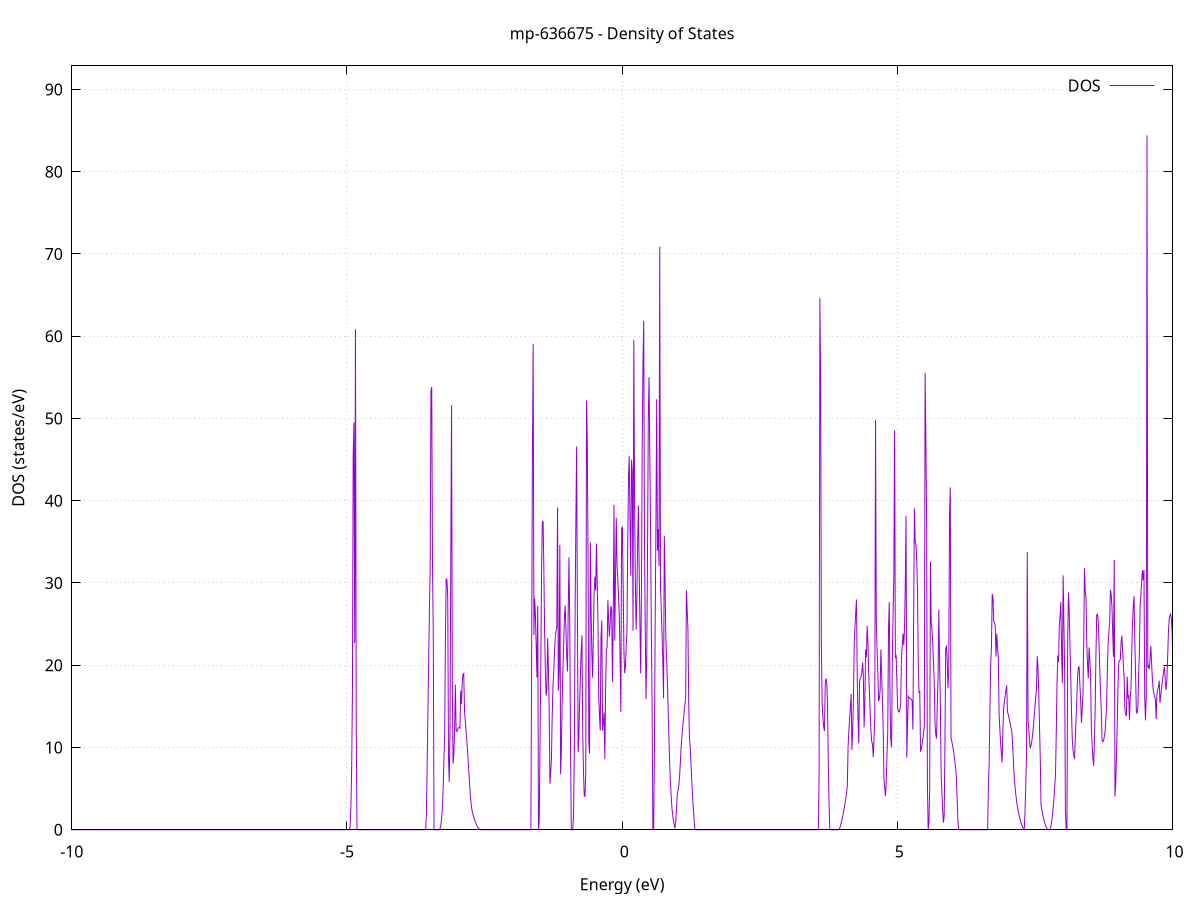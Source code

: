 set title 'mp-636675 - Density of States'
set xlabel 'Energy (eV)'
set ylabel 'DOS (states/eV)'
set grid
set xrange [-10:10]
set yrange [0:92.858]
set xzeroaxis lt -1
set terminal png size 800,600
set output 'mp-636675_dos_gnuplot.png'
plot '-' using 1:2 with lines title 'DOS'
-14.406200 0.000000
-14.392300 0.000000
-14.378500 0.000000
-14.364600 0.000000
-14.350800 0.000000
-14.336900 0.000000
-14.323000 0.000000
-14.309200 0.000000
-14.295300 0.000000
-14.281500 0.000000
-14.267600 0.000000
-14.253800 0.000000
-14.239900 0.000000
-14.226100 0.000000
-14.212200 0.000000
-14.198300 0.000000
-14.184500 0.000000
-14.170600 0.000000
-14.156800 0.000000
-14.142900 0.000000
-14.129100 0.000000
-14.115200 0.000000
-14.101400 0.000000
-14.087500 0.000000
-14.073600 0.000000
-14.059800 0.000000
-14.045900 0.000000
-14.032100 0.000000
-14.018200 0.000000
-14.004400 0.000000
-13.990500 0.000000
-13.976600 0.000000
-13.962800 0.000000
-13.948900 0.000000
-13.935100 0.000000
-13.921200 0.000000
-13.907400 0.000000
-13.893500 0.000000
-13.879700 0.000000
-13.865800 0.000000
-13.851900 0.000000
-13.838100 0.000000
-13.824200 0.000000
-13.810400 0.000000
-13.796500 0.000000
-13.782700 0.000000
-13.768800 0.000000
-13.755000 0.000000
-13.741100 0.000000
-13.727200 0.000000
-13.713400 0.000000
-13.699500 0.000000
-13.685700 0.000000
-13.671800 0.000000
-13.658000 0.000000
-13.644100 0.000000
-13.630200 0.000000
-13.616400 0.000000
-13.602500 0.000000
-13.588700 0.000000
-13.574800 0.000000
-13.561000 0.000000
-13.547100 0.000000
-13.533300 0.000000
-13.519400 0.000000
-13.505500 0.000000
-13.491700 0.000000
-13.477800 0.000000
-13.464000 0.000000
-13.450100 0.000000
-13.436300 0.000000
-13.422400 0.000000
-13.408600 0.000000
-13.394700 0.000000
-13.380800 0.000000
-13.367000 0.000000
-13.353100 0.000000
-13.339300 0.000000
-13.325400 0.000000
-13.311600 0.000000
-13.297700 0.000000
-13.283800 0.000000
-13.270000 0.000000
-13.256100 0.000000
-13.242300 0.000000
-13.228400 0.000000
-13.214600 0.000000
-13.200700 0.000000
-13.186900 0.000000
-13.173000 0.000000
-13.159100 0.000000
-13.145300 0.000000
-13.131400 0.000000
-13.117600 0.000000
-13.103700 0.000000
-13.089900 0.000000
-13.076000 0.000000
-13.062200 0.000000
-13.048300 0.000000
-13.034400 0.000000
-13.020600 0.000000
-13.006700 0.000000
-12.992900 0.000000
-12.979000 0.000000
-12.965200 0.000000
-12.951300 0.000000
-12.937400 0.000000
-12.923600 0.000000
-12.909700 0.000000
-12.895900 0.000000
-12.882000 0.000000
-12.868200 0.000000
-12.854300 0.000000
-12.840500 0.000000
-12.826600 0.000000
-12.812700 0.000000
-12.798900 0.000000
-12.785000 0.000000
-12.771200 4898.918200
-12.757300 0.000000
-12.743500 0.000000
-12.729600 0.000000
-12.715800 0.000000
-12.701900 0.000000
-12.688000 0.000000
-12.674200 0.000000
-12.660300 0.000000
-12.646500 0.000000
-12.632600 0.000000
-12.618800 0.000000
-12.604900 0.000000
-12.591000 0.000000
-12.577200 0.000000
-12.563300 0.000000
-12.549500 0.000000
-12.535600 0.000000
-12.521800 0.000000
-12.507900 0.000000
-12.494100 0.000000
-12.480200 0.000000
-12.466300 0.000000
-12.452500 0.000000
-12.438600 0.000000
-12.424800 0.000000
-12.410900 0.000000
-12.397100 0.000000
-12.383200 0.000000
-12.369400 0.000000
-12.355500 0.000000
-12.341600 0.000000
-12.327800 0.000000
-12.313900 0.000000
-12.300100 0.000000
-12.286200 0.000000
-12.272400 0.000000
-12.258500 0.000000
-12.244600 0.000000
-12.230800 0.000000
-12.216900 0.000000
-12.203100 0.000000
-12.189200 0.000000
-12.175400 0.000000
-12.161500 0.000000
-12.147700 0.000000
-12.133800 0.000000
-12.119900 0.000000
-12.106100 0.000000
-12.092200 0.000000
-12.078400 0.000000
-12.064500 0.000000
-12.050700 0.000000
-12.036800 0.000000
-12.023000 0.000000
-12.009100 0.000000
-11.995200 0.000000
-11.981400 0.000000
-11.967500 0.000000
-11.953700 0.000000
-11.939800 0.000000
-11.926000 0.000000
-11.912100 0.000000
-11.898200 0.000000
-11.884400 0.000000
-11.870500 0.000000
-11.856700 0.000000
-11.842800 0.000000
-11.829000 0.000000
-11.815100 0.000000
-11.801300 0.000000
-11.787400 0.000000
-11.773500 0.000000
-11.759700 0.000000
-11.745800 0.000000
-11.732000 0.000000
-11.718100 0.000000
-11.704300 0.000000
-11.690400 0.000000
-11.676600 0.000000
-11.662700 0.000000
-11.648800 0.000000
-11.635000 0.000000
-11.621100 0.000000
-11.607300 0.000000
-11.593400 0.000000
-11.579600 0.000000
-11.565700 0.000000
-11.551800 0.000000
-11.538000 0.000000
-11.524100 0.000000
-11.510300 0.000000
-11.496400 0.000000
-11.482600 0.000000
-11.468700 0.000000
-11.454900 0.000000
-11.441000 0.000000
-11.427100 0.000000
-11.413300 0.000000
-11.399400 0.000000
-11.385600 0.000000
-11.371700 0.000000
-11.357900 0.000000
-11.344000 0.000000
-11.330200 0.000000
-11.316300 0.000000
-11.302400 0.000000
-11.288600 0.000000
-11.274700 0.000000
-11.260900 0.000000
-11.247000 0.000000
-11.233200 0.000000
-11.219300 0.000000
-11.205400 0.000000
-11.191600 0.000000
-11.177700 0.000000
-11.163900 0.000000
-11.150000 0.000000
-11.136200 0.000000
-11.122300 0.000000
-11.108500 0.000000
-11.094600 0.000000
-11.080700 0.000000
-11.066900 0.000000
-11.053000 0.000000
-11.039200 0.000000
-11.025300 0.000000
-11.011500 0.000000
-10.997600 0.000000
-10.983800 0.000000
-10.969900 0.000000
-10.956000 0.000000
-10.942200 0.000000
-10.928300 0.000000
-10.914500 0.000000
-10.900600 0.026000
-10.886800 0.345500
-10.872900 1.029100
-10.859000 2.076800
-10.845200 3.488500
-10.831300 5.709400
-10.817500 8.869300
-10.803600 13.889300
-10.789800 22.254900
-10.775900 24.578400
-10.762100 24.094100
-10.748200 28.694000
-10.734300 22.975400
-10.720500 8.403000
-10.706600 11.009300
-10.692800 15.981500
-10.678900 22.319800
-10.665100 40.207600
-10.651200 34.197800
-10.637400 0.405900
-10.623500 0.000000
-10.609600 3.755200
-10.595800 62.474200
-10.581900 43.872200
-10.568100 38.652000
-10.554200 34.526500
-10.540400 30.113300
-10.526500 20.888100
-10.512600 19.000700
-10.498800 12.796200
-10.484900 4.573000
-10.471100 0.000000
-10.457200 0.000000
-10.443400 0.000000
-10.429500 0.000000
-10.415700 0.000000
-10.401800 0.000000
-10.387900 0.000400
-10.374100 4.067900
-10.360200 10.049200
-10.346400 23.284600
-10.332500 33.108800
-10.318700 43.049400
-10.304800 21.124600
-10.291000 105.714400
-10.277100 56.520000
-10.263200 76.393500
-10.249400 105.759900
-10.235500 67.030600
-10.221700 44.640600
-10.207800 82.213700
-10.194000 128.675700
-10.180100 126.118500
-10.166200 95.410700
-10.152400 127.151900
-10.138500 9.926400
-10.124700 0.000000
-10.110800 0.000000
-10.097000 0.000000
-10.083100 0.000000
-10.069300 0.000000
-10.055400 0.000000
-10.041500 0.000000
-10.027700 0.000000
-10.013800 0.000000
-10.000000 0.000000
-9.986100 0.000000
-9.972300 0.000000
-9.958400 0.000000
-9.944600 0.000000
-9.930700 0.000000
-9.916800 0.000000
-9.903000 0.000000
-9.889100 0.000000
-9.875300 0.000000
-9.861400 0.000000
-9.847600 0.000000
-9.833700 0.000000
-9.819800 0.000000
-9.806000 0.000000
-9.792100 0.000000
-9.778300 0.000000
-9.764400 0.000000
-9.750600 0.000000
-9.736700 0.000000
-9.722900 0.000000
-9.709000 0.000000
-9.695100 0.000000
-9.681300 0.000000
-9.667400 0.000000
-9.653600 0.000000
-9.639700 0.000000
-9.625900 0.000000
-9.612000 0.000000
-9.598200 0.000000
-9.584300 0.000000
-9.570400 0.000000
-9.556600 0.000000
-9.542700 0.000000
-9.528900 0.000000
-9.515000 0.000000
-9.501200 0.000000
-9.487300 0.000000
-9.473400 0.000000
-9.459600 0.000000
-9.445700 0.000000
-9.431900 0.000000
-9.418000 0.000000
-9.404200 0.000000
-9.390300 0.000000
-9.376500 0.000000
-9.362600 0.000000
-9.348700 0.000000
-9.334900 0.000000
-9.321000 0.000000
-9.307200 0.000000
-9.293300 0.000000
-9.279500 0.000000
-9.265600 0.000000
-9.251800 0.000000
-9.237900 0.000000
-9.224000 0.000000
-9.210200 0.000000
-9.196300 0.000000
-9.182500 0.000000
-9.168600 0.000000
-9.154800 0.000000
-9.140900 0.000000
-9.127000 0.000000
-9.113200 0.000000
-9.099300 0.000000
-9.085500 0.000000
-9.071600 0.000000
-9.057800 0.000000
-9.043900 0.000000
-9.030100 0.000000
-9.016200 0.000000
-9.002300 0.000000
-8.988500 0.000000
-8.974600 0.000000
-8.960800 0.000000
-8.946900 0.000000
-8.933100 0.000000
-8.919200 0.000000
-8.905400 0.000000
-8.891500 0.000000
-8.877600 0.000000
-8.863800 0.000000
-8.849900 0.000000
-8.836100 0.000000
-8.822200 0.000000
-8.808400 0.000000
-8.794500 0.000000
-8.780600 0.000000
-8.766800 0.000000
-8.752900 0.000000
-8.739100 0.000000
-8.725200 0.000000
-8.711400 0.000000
-8.697500 0.000000
-8.683700 0.000000
-8.669800 0.000000
-8.655900 0.000000
-8.642100 0.000000
-8.628200 0.000000
-8.614400 0.000000
-8.600500 0.000000
-8.586700 0.000000
-8.572800 0.000000
-8.559000 0.000000
-8.545100 0.000000
-8.531200 0.000000
-8.517400 0.000000
-8.503500 0.000000
-8.489700 0.000000
-8.475800 0.000000
-8.462000 0.000000
-8.448100 0.000000
-8.434200 0.000000
-8.420400 0.000000
-8.406500 0.000000
-8.392700 0.000000
-8.378800 0.000000
-8.365000 0.000000
-8.351100 0.000000
-8.337300 0.000000
-8.323400 0.000000
-8.309500 0.000000
-8.295700 0.000000
-8.281800 0.000000
-8.268000 0.000000
-8.254100 0.000000
-8.240300 0.000000
-8.226400 0.000000
-8.212600 0.000000
-8.198700 0.000000
-8.184800 0.000000
-8.171000 0.000000
-8.157100 0.000000
-8.143300 0.000000
-8.129400 0.000000
-8.115600 0.000000
-8.101700 0.000000
-8.087800 0.000000
-8.074000 0.000000
-8.060100 0.000000
-8.046300 0.000000
-8.032400 0.000000
-8.018600 0.000000
-8.004700 0.000000
-7.990900 0.000000
-7.977000 0.000000
-7.963100 0.000000
-7.949300 0.000000
-7.935400 0.000000
-7.921600 0.000000
-7.907700 0.000000
-7.893900 0.000000
-7.880000 0.000000
-7.866200 0.000000
-7.852300 0.000000
-7.838400 0.000000
-7.824600 0.000000
-7.810700 0.000000
-7.796900 0.000000
-7.783000 0.000000
-7.769200 0.000000
-7.755300 0.000000
-7.741400 0.000000
-7.727600 0.000000
-7.713700 0.000000
-7.699900 0.000000
-7.686000 0.000000
-7.672200 0.000000
-7.658300 0.000000
-7.644500 0.000000
-7.630600 0.000000
-7.616700 0.000000
-7.602900 0.000000
-7.589000 0.000000
-7.575200 0.000000
-7.561300 0.000000
-7.547500 0.000000
-7.533600 0.000000
-7.519800 0.000000
-7.505900 0.000000
-7.492000 0.000000
-7.478200 0.000000
-7.464300 0.000000
-7.450500 0.000000
-7.436600 0.000000
-7.422800 0.000000
-7.408900 0.000000
-7.395000 0.000000
-7.381200 0.000000
-7.367300 0.000000
-7.353500 0.000000
-7.339600 0.000000
-7.325800 0.000000
-7.311900 0.000000
-7.298100 0.000000
-7.284200 0.000000
-7.270300 0.000000
-7.256500 0.000000
-7.242600 0.000000
-7.228800 0.000000
-7.214900 0.000000
-7.201100 0.000000
-7.187200 0.000000
-7.173400 0.000000
-7.159500 0.000000
-7.145600 0.000000
-7.131800 0.000000
-7.117900 0.000000
-7.104100 0.000000
-7.090200 0.000000
-7.076400 0.000000
-7.062500 0.000000
-7.048600 0.000000
-7.034800 0.000000
-7.020900 0.000000
-7.007100 0.000000
-6.993200 0.000000
-6.979400 0.000000
-6.965500 0.000000
-6.951700 0.000000
-6.937800 0.000000
-6.923900 0.000000
-6.910100 0.000000
-6.896200 0.000000
-6.882400 0.000000
-6.868500 0.000000
-6.854700 0.000000
-6.840800 0.000000
-6.827000 0.000000
-6.813100 0.000000
-6.799200 0.000000
-6.785400 0.000000
-6.771500 0.000000
-6.757700 0.000000
-6.743800 0.000000
-6.730000 0.000000
-6.716100 0.000000
-6.702200 0.000000
-6.688400 0.000000
-6.674500 0.000000
-6.660700 0.000000
-6.646800 0.000000
-6.633000 0.000000
-6.619100 0.000000
-6.605300 0.000000
-6.591400 0.000000
-6.577500 0.000000
-6.563700 0.000000
-6.549800 0.000000
-6.536000 0.000000
-6.522100 0.000000
-6.508300 0.000000
-6.494400 0.000000
-6.480600 0.000000
-6.466700 0.000000
-6.452800 0.000000
-6.439000 0.000000
-6.425100 0.000000
-6.411300 0.000000
-6.397400 0.000000
-6.383600 0.000000
-6.369700 0.000000
-6.355800 0.000000
-6.342000 0.000000
-6.328100 0.000000
-6.314300 0.000000
-6.300400 0.000000
-6.286600 0.000000
-6.272700 0.000000
-6.258900 0.000000
-6.245000 0.000000
-6.231100 0.000000
-6.217300 0.000000
-6.203400 0.000000
-6.189600 0.000000
-6.175700 0.000000
-6.161900 0.000000
-6.148000 0.000000
-6.134200 0.000000
-6.120300 0.000000
-6.106400 0.000000
-6.092600 0.000000
-6.078700 0.000000
-6.064900 0.000000
-6.051000 0.000000
-6.037200 0.000000
-6.023300 0.000000
-6.009400 0.000000
-5.995600 0.000000
-5.981700 0.000000
-5.967900 0.000000
-5.954000 0.000000
-5.940200 0.000000
-5.926300 0.000000
-5.912500 0.000000
-5.898600 0.000000
-5.884700 0.000000
-5.870900 0.000000
-5.857000 0.000000
-5.843200 0.000000
-5.829300 0.000000
-5.815500 0.000000
-5.801600 0.000000
-5.787800 0.000000
-5.773900 0.000000
-5.760000 0.000000
-5.746200 0.000000
-5.732300 0.000000
-5.718500 0.000000
-5.704600 0.000000
-5.690800 0.000000
-5.676900 0.000000
-5.663000 0.000000
-5.649200 0.000000
-5.635300 0.000000
-5.621500 0.000000
-5.607600 0.000000
-5.593800 0.000000
-5.579900 0.000000
-5.566100 0.000000
-5.552200 0.000000
-5.538300 0.000000
-5.524500 0.000000
-5.510600 0.000000
-5.496800 0.000000
-5.482900 0.000000
-5.469100 0.000000
-5.455200 0.000000
-5.441400 0.000000
-5.427500 0.000000
-5.413600 0.000000
-5.399800 0.000000
-5.385900 0.000000
-5.372100 0.000000
-5.358200 0.000000
-5.344400 0.000000
-5.330500 0.000000
-5.316700 0.000000
-5.302800 0.000000
-5.288900 0.000000
-5.275100 0.000000
-5.261200 0.000000
-5.247400 0.000000
-5.233500 0.000000
-5.219700 0.000000
-5.205800 0.000000
-5.191900 0.000000
-5.178100 0.000000
-5.164200 0.000000
-5.150400 0.000000
-5.136500 0.000000
-5.122700 0.000000
-5.108800 0.000000
-5.095000 0.000000
-5.081100 0.000000
-5.067200 0.000000
-5.053400 0.000000
-5.039500 0.000000
-5.025700 0.000000
-5.011800 0.000000
-4.998000 0.000000
-4.984100 0.000000
-4.970300 0.000000
-4.956400 0.000000
-4.942500 0.404100
-4.928700 2.789900
-4.914800 7.316400
-4.901000 16.550400
-4.887100 45.691900
-4.873300 49.522700
-4.859400 22.691100
-4.845500 60.832300
-4.831700 12.671500
-4.817800 0.000000
-4.804000 0.000000
-4.790100 0.000000
-4.776300 0.000000
-4.762400 0.000000
-4.748600 0.000000
-4.734700 0.000000
-4.720800 0.000000
-4.707000 0.000000
-4.693100 0.000000
-4.679300 0.000000
-4.665400 0.000000
-4.651600 0.000000
-4.637700 0.000000
-4.623900 0.000000
-4.610000 0.000000
-4.596100 0.000000
-4.582300 0.000000
-4.568400 0.000000
-4.554600 0.000000
-4.540700 0.000000
-4.526900 0.000000
-4.513000 0.000000
-4.499100 0.000000
-4.485300 0.000000
-4.471400 0.000000
-4.457600 0.000000
-4.443700 0.000000
-4.429900 0.000000
-4.416000 0.000000
-4.402200 0.000000
-4.388300 0.000000
-4.374400 0.000000
-4.360600 0.000000
-4.346700 0.000000
-4.332900 0.000000
-4.319000 0.000000
-4.305200 0.000000
-4.291300 0.000000
-4.277500 0.000000
-4.263600 0.000000
-4.249700 0.000000
-4.235900 0.000000
-4.222000 0.000000
-4.208200 0.000000
-4.194300 0.000000
-4.180500 0.000000
-4.166600 0.000000
-4.152700 0.000000
-4.138900 0.000000
-4.125000 0.000000
-4.111200 0.000000
-4.097300 0.000000
-4.083500 0.000000
-4.069600 0.000000
-4.055800 0.000000
-4.041900 0.000000
-4.028000 0.000000
-4.014200 0.000000
-4.000300 0.000000
-3.986500 0.000000
-3.972600 0.000000
-3.958800 0.000000
-3.944900 0.000000
-3.931100 0.000000
-3.917200 0.000000
-3.903300 0.000000
-3.889500 0.000000
-3.875600 0.000000
-3.861800 0.000000
-3.847900 0.000000
-3.834100 0.000000
-3.820200 0.000000
-3.806300 0.000000
-3.792500 0.000000
-3.778600 0.000000
-3.764800 0.000000
-3.750900 0.000000
-3.737100 0.000000
-3.723200 0.000000
-3.709400 0.000000
-3.695500 0.000000
-3.681600 0.000000
-3.667800 0.000000
-3.653900 0.000000
-3.640100 0.000000
-3.626200 0.000000
-3.612400 0.000000
-3.598500 0.000000
-3.584700 0.000000
-3.570800 0.005000
-3.556900 1.766300
-3.543100 7.738000
-3.529200 14.406900
-3.515400 20.543400
-3.501500 26.739000
-3.487700 32.183300
-3.473800 53.362900
-3.459900 53.829500
-3.446100 32.316700
-3.432200 24.208100
-3.418400 0.000000
-3.404500 0.000000
-3.390700 0.000000
-3.376800 0.000000
-3.363000 0.000000
-3.349100 0.000000
-3.335200 0.000000
-3.321400 0.000000
-3.307500 0.139500
-3.293700 0.628600
-3.279800 1.469400
-3.266000 2.661900
-3.252100 5.085300
-3.238300 8.451700
-3.224400 11.951100
-3.210500 23.564400
-3.196700 30.561500
-3.182800 30.305200
-3.169000 28.309300
-3.155100 8.750600
-3.141300 5.814200
-3.127400 12.564100
-3.113500 33.256900
-3.099700 51.608300
-3.085800 17.564300
-3.072000 8.044800
-3.058100 9.098800
-3.044300 12.166900
-3.030400 17.634100
-3.016600 12.073700
-3.002700 11.934300
-2.988800 12.227300
-2.975000 12.395600
-2.961100 12.439200
-2.947300 12.358200
-2.933400 16.902300
-2.919600 15.309600
-2.905700 17.956000
-2.891900 18.866600
-2.878000 18.989100
-2.864100 14.400400
-2.850300 13.257800
-2.836400 12.103700
-2.822600 10.859100
-2.808700 9.523700
-2.794900 8.097800
-2.781000 6.581300
-2.767100 5.050400
-2.753300 3.732400
-2.739400 2.907900
-2.725600 2.272900
-2.711700 1.906200
-2.697900 1.571700
-2.684000 1.269500
-2.670200 0.999500
-2.656300 0.761700
-2.642400 0.556200
-2.628600 0.382900
-2.614700 0.241900
-2.600900 0.133100
-2.587000 0.056600
-2.573200 0.012300
-2.559300 0.000000
-2.545500 0.000000
-2.531600 0.000000
-2.517700 0.000000
-2.503900 0.000000
-2.490000 0.000000
-2.476200 0.000000
-2.462300 0.000000
-2.448500 0.000000
-2.434600 0.000000
-2.420700 0.000000
-2.406900 0.000000
-2.393000 0.000000
-2.379200 0.000000
-2.365300 0.000000
-2.351500 0.000000
-2.337600 0.000000
-2.323800 0.000000
-2.309900 0.000000
-2.296000 0.000000
-2.282200 0.000000
-2.268300 0.000000
-2.254500 0.000000
-2.240600 0.000000
-2.226800 0.000000
-2.212900 0.000000
-2.199100 0.000000
-2.185200 0.000000
-2.171300 0.000000
-2.157500 0.000000
-2.143600 0.000000
-2.129800 0.000000
-2.115900 0.000000
-2.102100 0.000000
-2.088200 0.000000
-2.074300 0.000000
-2.060500 0.000000
-2.046600 0.000000
-2.032800 0.000000
-2.018900 0.000000
-2.005100 0.000000
-1.991200 0.000000
-1.977400 0.000000
-1.963500 0.000000
-1.949600 0.000000
-1.935800 0.000000
-1.921900 0.000000
-1.908100 0.000000
-1.894200 0.000000
-1.880400 0.000000
-1.866500 0.000000
-1.852700 0.000000
-1.838800 0.000000
-1.824900 0.000000
-1.811100 0.000000
-1.797200 0.000000
-1.783400 0.000000
-1.769500 0.000000
-1.755700 0.000000
-1.741800 0.000000
-1.727900 0.000000
-1.714100 0.000000
-1.700200 0.000000
-1.686400 0.000000
-1.672500 0.000000
-1.658700 0.000000
-1.644800 20.491400
-1.631000 44.932300
-1.617100 59.029800
-1.603200 23.672200
-1.589400 28.100300
-1.575500 26.087400
-1.561700 22.289200
-1.547800 18.507200
-1.534000 27.210400
-1.520100 0.000000
-1.506300 1.209800
-1.492400 10.820700
-1.478500 19.193800
-1.464700 31.074800
-1.450800 37.327900
-1.437000 37.559800
-1.423100 32.026100
-1.409300 24.349100
-1.395400 19.373400
-1.381500 16.311700
-1.367700 17.155700
-1.353800 23.283300
-1.340000 19.603900
-1.326100 14.543300
-1.312300 5.602000
-1.298400 6.967500
-1.284600 8.676100
-1.270700 13.858100
-1.256800 17.477800
-1.243000 19.211900
-1.229100 21.644000
-1.215300 23.355500
-1.201400 24.186000
-1.187600 24.474700
-1.173700 39.165600
-1.159900 16.911700
-1.146000 19.199400
-1.132100 34.642300
-1.118300 6.758300
-1.104400 9.549500
-1.090600 15.692800
-1.076700 19.139800
-1.062900 22.500900
-1.049000 25.847100
-1.035100 27.253300
-1.021300 24.297200
-1.007400 21.213200
-0.993600 19.244400
-0.979700 26.687200
-0.965900 33.098000
-0.952000 25.063900
-0.938200 10.091900
-0.924300 0.000000
-0.910400 0.000000
-0.896600 0.000000
-0.882700 1.939000
-0.868900 9.327000
-0.855000 26.107400
-0.841200 37.240200
-0.827300 46.604100
-0.813500 26.980000
-0.799600 9.421200
-0.785700 11.617000
-0.771900 15.546100
-0.758000 18.949400
-0.744200 21.827000
-0.730300 23.613300
-0.716500 11.798900
-0.702600 7.111900
-0.688700 4.124000
-0.674900 4.070400
-0.661000 6.978400
-0.647200 52.184000
-0.633300 47.232900
-0.619500 32.945700
-0.605600 10.646000
-0.591800 9.276600
-0.577900 34.946200
-0.564000 26.314900
-0.550200 21.346700
-0.536300 18.493900
-0.522500 24.062800
-0.508600 28.942800
-0.494800 30.759500
-0.480900 29.076400
-0.467100 34.784900
-0.453200 29.937500
-0.439300 25.184600
-0.425500 16.066200
-0.411600 13.866100
-0.397800 12.057900
-0.383900 23.423800
-0.370100 25.433300
-0.356200 12.076700
-0.342300 13.021300
-0.328500 14.282100
-0.314600 8.576000
-0.300800 16.875900
-0.286900 21.889900
-0.273100 22.157100
-0.259200 27.894500
-0.245400 25.388200
-0.231500 23.461200
-0.217600 25.155000
-0.203800 27.211800
-0.189900 26.643000
-0.176100 17.989200
-0.162200 25.617200
-0.148400 39.499900
-0.134500 22.994700
-0.120700 30.858800
-0.106800 37.910100
-0.092900 32.171400
-0.079100 30.572100
-0.065200 28.308200
-0.051400 25.939000
-0.037500 20.817300
-0.023700 14.321100
-0.009800 36.649200
0.004100 36.840100
0.017900 30.111000
0.031800 21.899900
0.045600 19.041200
0.059500 19.863200
0.073300 22.166300
0.087200 24.036000
0.101000 34.342100
0.114900 42.720500
0.128800 45.415000
0.142600 37.901600
0.156500 30.908600
0.170300 44.976900
0.184200 43.496600
0.198000 24.185100
0.211900 59.571600
0.225700 40.172500
0.239600 30.594600
0.253500 24.327500
0.267300 27.852600
0.281200 34.571600
0.295000 39.464700
0.308900 32.208300
0.322700 25.244300
0.336600 19.003900
0.350500 28.494400
0.364300 46.133000
0.378200 56.742000
0.392000 61.850300
0.405900 34.990300
0.419700 24.742800
0.433600 15.880200
0.447400 21.302500
0.461300 33.772400
0.475200 50.212500
0.489000 55.002000
0.502900 45.049200
0.516700 36.299600
0.530600 24.082200
0.544400 15.157100
0.558300 0.000000
0.572100 0.000000
0.586000 9.338300
0.599900 25.166200
0.613700 36.923400
0.627600 52.341900
0.641400 33.927300
0.655300 36.532500
0.669100 32.053000
0.683000 70.868300
0.696900 29.474600
0.710700 26.821200
0.724600 23.948200
0.738400 20.548300
0.752300 15.990800
0.766100 35.738600
0.780000 30.208000
0.793800 23.243700
0.807700 20.850200
0.821600 18.058600
0.835400 14.868900
0.849300 11.281000
0.863100 8.106400
0.877000 5.922200
0.890800 4.097500
0.904700 2.650300
0.918500 1.779300
0.932400 1.081300
0.946300 0.556200
0.960100 0.204000
0.974000 0.967600
0.987800 2.622100
1.001700 4.244000
1.015500 4.831900
1.029400 5.359800
1.043300 6.447800
1.057100 8.099500
1.071000 9.985000
1.084800 11.231200
1.098700 12.296900
1.112500 13.317000
1.126400 14.291500
1.140200 15.220600
1.154100 16.118100
1.168000 29.114300
1.181800 26.763900
1.195700 24.328700
1.209500 15.397000
1.223400 11.048500
1.237200 10.078400
1.251100 7.942200
1.264900 5.996700
1.278800 4.242000
1.292700 2.678100
1.306500 1.304800
1.320400 0.122300
1.334200 0.000000
1.348100 0.000000
1.361900 0.000000
1.375800 0.000000
1.389700 0.000000
1.403500 0.000000
1.417400 0.000000
1.431200 0.000000
1.445100 0.000000
1.458900 0.000000
1.472800 0.000000
1.486600 0.000000
1.500500 0.000000
1.514400 0.000000
1.528200 0.000000
1.542100 0.000000
1.555900 0.000000
1.569800 0.000000
1.583600 0.000000
1.597500 0.000000
1.611300 0.000000
1.625200 0.000000
1.639100 0.000000
1.652900 0.000000
1.666800 0.000000
1.680600 0.000000
1.694500 0.000000
1.708300 0.000000
1.722200 0.000000
1.736100 0.000000
1.749900 0.000000
1.763800 0.000000
1.777600 0.000000
1.791500 0.000000
1.805300 0.000000
1.819200 0.000000
1.833000 0.000000
1.846900 0.000000
1.860800 0.000000
1.874600 0.000000
1.888500 0.000000
1.902300 0.000000
1.916200 0.000000
1.930000 0.000000
1.943900 0.000000
1.957700 0.000000
1.971600 0.000000
1.985500 0.000000
1.999300 0.000000
2.013200 0.000000
2.027000 0.000000
2.040900 0.000000
2.054700 0.000000
2.068600 0.000000
2.082500 0.000000
2.096300 0.000000
2.110200 0.000000
2.124000 0.000000
2.137900 0.000000
2.151700 0.000000
2.165600 0.000000
2.179400 0.000000
2.193300 0.000000
2.207200 0.000000
2.221000 0.000000
2.234900 0.000000
2.248700 0.000000
2.262600 0.000000
2.276400 0.000000
2.290300 0.000000
2.304100 0.000000
2.318000 0.000000
2.331900 0.000000
2.345700 0.000000
2.359600 0.000000
2.373400 0.000000
2.387300 0.000000
2.401100 0.000000
2.415000 0.000000
2.428900 0.000000
2.442700 0.000000
2.456600 0.000000
2.470400 0.000000
2.484300 0.000000
2.498100 0.000000
2.512000 0.000000
2.525800 0.000000
2.539700 0.000000
2.553600 0.000000
2.567400 0.000000
2.581300 0.000000
2.595100 0.000000
2.609000 0.000000
2.622800 0.000000
2.636700 0.000000
2.650500 0.000000
2.664400 0.000000
2.678300 0.000000
2.692100 0.000000
2.706000 0.000000
2.719800 0.000000
2.733700 0.000000
2.747500 0.000000
2.761400 0.000000
2.775300 0.000000
2.789100 0.000000
2.803000 0.000000
2.816800 0.000000
2.830700 0.000000
2.844500 0.000000
2.858400 0.000000
2.872200 0.000000
2.886100 0.000000
2.900000 0.000000
2.913800 0.000000
2.927700 0.000000
2.941500 0.000000
2.955400 0.000000
2.969200 0.000000
2.983100 0.000000
2.996900 0.000000
3.010800 0.000000
3.024700 0.000000
3.038500 0.000000
3.052400 0.000000
3.066200 0.000000
3.080100 0.000000
3.093900 0.000000
3.107800 0.000000
3.121600 0.000000
3.135500 0.000000
3.149400 0.000000
3.163200 0.000000
3.177100 0.000000
3.190900 0.000000
3.204800 0.000000
3.218600 0.000000
3.232500 0.000000
3.246400 0.000000
3.260200 0.000000
3.274100 0.000000
3.287900 0.000000
3.301800 0.000000
3.315600 0.000000
3.329500 0.000000
3.343300 0.000000
3.357200 0.000000
3.371100 0.000000
3.384900 0.000000
3.398800 0.000000
3.412600 0.000000
3.426500 0.000000
3.440300 0.000000
3.454200 0.000000
3.468000 0.000000
3.481900 0.000000
3.495800 0.000000
3.509600 0.000000
3.523500 0.000000
3.537300 0.000000
3.551200 0.000000
3.565000 0.000000
3.578900 6.892500
3.592800 64.651300
3.606600 54.524100
3.620500 21.891300
3.634300 15.265500
3.648200 13.595200
3.662000 12.518100
3.675900 12.007900
3.689700 17.519400
3.703600 18.393100
3.717500 18.010500
3.731300 15.309500
3.745200 8.080900
3.759000 3.502800
3.772900 0.000000
3.786700 0.000000
3.800600 0.000000
3.814400 0.000000
3.828300 0.000000
3.842200 0.000000
3.856000 0.000000
3.869900 0.000000
3.883700 0.000000
3.897600 0.000000
3.911400 0.000000
3.925300 0.000000
3.939200 0.000000
3.953000 0.201400
3.966900 0.497200
3.980700 0.837900
3.994600 1.223300
4.008400 1.653400
4.022300 2.128400
4.036100 2.648100
4.050000 3.212700
4.063900 3.822000
4.077700 4.478400
4.091600 5.355200
4.105400 10.153000
4.119300 11.984800
4.133100 13.531800
4.147000 14.953700
4.160800 16.519300
4.174700 9.711800
4.188600 11.983200
4.202400 15.754900
4.216300 22.541200
4.230100 24.609600
4.244000 26.427000
4.257800 27.993400
4.271700 18.528800
4.285600 13.627700
4.299400 10.507300
4.313300 18.022000
4.327100 18.365300
4.341000 18.576300
4.354800 19.110200
4.368700 20.332200
4.382500 18.841200
4.396400 12.458000
4.410300 15.677900
4.424100 21.923700
4.438000 20.963900
4.451800 24.795100
4.465700 22.778500
4.479500 18.986000
4.493400 16.633800
4.507200 14.144700
4.521100 12.010100
4.535000 10.716800
4.548800 10.425400
4.562700 8.836900
4.576500 11.027500
4.590400 13.714900
4.604200 49.847100
4.618100 25.041900
4.632000 21.898900
4.645800 19.120200
4.659700 15.621400
4.673500 15.940400
4.687400 16.942500
4.701200 21.915300
4.715100 18.932000
4.728900 15.811700
4.742800 12.554500
4.756700 6.190900
4.770500 5.118400
4.784400 4.108400
4.798200 5.882700
4.812100 9.117900
4.825900 11.870200
4.839800 24.526800
4.853600 27.672200
4.867500 15.373900
4.881400 11.034000
4.895200 10.012800
4.909100 20.735000
4.922900 26.073400
4.936800 31.017600
4.950600 48.560200
4.964500 20.869900
4.978400 21.249500
4.992200 17.928000
5.006100 14.741200
5.019900 14.348800
5.033800 14.309600
5.047600 14.623700
5.061500 15.290900
5.075300 20.989000
5.089200 22.380300
5.103100 23.854200
5.116900 22.449400
5.130800 24.529400
5.144600 29.569900
5.158500 38.140800
5.172300 8.778000
5.186200 13.040700
5.200000 16.220700
5.213900 16.070200
5.227800 15.963900
5.241600 15.901900
5.255500 15.873600
5.269300 15.633300
5.283200 12.183500
5.297000 26.421100
5.310900 39.071300
5.324800 35.030600
5.338600 34.637100
5.352500 32.873700
5.366300 29.174700
5.380200 20.388900
5.394000 16.701300
5.407900 16.797500
5.421700 9.490200
5.435600 9.877300
5.449500 10.388900
5.463300 11.024800
5.477200 11.785200
5.491000 12.669900
5.504900 55.547300
5.518700 47.300100
5.532600 37.044500
5.546400 5.883200
5.560300 0.000000
5.574200 0.883800
5.588000 4.823200
5.601900 32.624500
5.615700 25.211800
5.629600 24.326100
5.643400 22.559900
5.657300 20.372600
5.671200 17.819500
5.685000 12.908100
5.698900 11.564000
5.712700 11.097000
5.726600 15.307200
5.740400 18.817900
5.754300 26.731500
5.768100 20.335200
5.782000 15.246500
5.795900 6.879900
5.809700 4.540700
5.823600 2.537000
5.837400 0.868700
5.851300 1.686600
5.865100 10.275400
5.879000 21.999000
5.892800 22.393200
5.906700 20.663100
5.920600 17.183600
5.934400 19.231100
5.948300 38.387200
5.962100 41.628400
5.976000 11.091700
5.989800 10.744300
6.003700 10.297500
6.017600 9.751500
6.031400 9.106100
6.045300 8.361300
6.059100 7.517300
6.073000 6.397000
6.086800 3.865900
6.100700 1.165500
6.114500 0.008900
6.128400 0.000000
6.142300 0.000000
6.156100 0.000000
6.170000 0.000000
6.183800 0.000000
6.197700 0.000000
6.211500 0.000000
6.225400 0.000000
6.239200 0.000000
6.253100 0.000000
6.267000 0.000000
6.280800 0.000000
6.294700 0.000000
6.308500 0.000000
6.322400 0.000000
6.336200 0.000000
6.350100 0.000000
6.364000 0.000000
6.377800 0.000000
6.391700 0.000000
6.405500 0.000000
6.419400 0.000000
6.433200 0.000000
6.447100 0.000000
6.460900 0.000000
6.474800 0.000000
6.488700 0.000000
6.502500 0.000000
6.516400 0.000000
6.530200 0.000000
6.544100 0.000000
6.557900 0.000000
6.571800 0.000000
6.585600 0.000000
6.599500 0.000000
6.613400 0.000000
6.627200 0.000000
6.641100 0.000000
6.654900 5.330500
6.668800 8.052600
6.682600 14.597900
6.696500 19.906600
6.710400 22.290400
6.724200 28.672000
6.738100 28.169300
6.751900 25.343900
6.765800 25.138100
6.779600 24.766300
6.793500 21.045300
6.807300 23.821300
6.821200 22.234300
6.835100 20.872900
6.848900 14.071600
6.862800 12.257900
6.876600 10.546800
6.890500 9.278600
6.904300 8.169800
6.918200 12.242600
6.932000 14.792900
6.945900 15.580200
6.959800 16.305000
6.973600 16.962700
6.987500 17.553400
7.001300 14.366500
7.015200 14.030100
7.029000 13.633300
7.042900 13.176300
7.056800 12.690100
7.070600 12.272400
7.084500 11.720200
7.098300 9.907400
7.112200 7.934400
7.126000 6.216200
7.139900 5.150400
7.153700 4.235700
7.167600 3.472100
7.181500 2.859600
7.195300 2.344200
7.209200 1.880000
7.223000 1.467000
7.236900 1.105200
7.250700 0.794600
7.264600 0.535300
7.278400 0.327100
7.292300 0.170200
7.306200 0.064500
7.320000 2.112500
7.333900 5.412200
7.347700 9.089000
7.361600 33.769000
7.375400 13.436400
7.389300 12.266300
7.403200 10.609200
7.417000 9.909800
7.430900 10.292800
7.444700 10.842300
7.458600 11.558500
7.472400 12.584400
7.486300 13.724700
7.500100 14.940300
7.514000 16.174300
7.527900 16.876200
7.541700 21.102500
7.555600 19.706300
7.569400 16.726800
7.583300 12.600100
7.597100 8.816100
7.611000 3.056000
7.624800 2.481700
7.638700 1.967200
7.652600 1.512400
7.666400 1.117200
7.680300 0.781800
7.694100 0.506100
7.708000 0.290100
7.721800 0.133900
7.735700 0.037300
7.749600 0.000400
7.763400 0.000000
7.777300 0.070000
7.791100 0.459600
7.805000 1.041100
7.818800 1.814400
7.832700 2.779600
7.846500 3.936700
7.860400 5.285500
7.874300 6.826300
7.888100 11.874400
7.902000 17.735800
7.915800 21.195600
7.929700 20.376400
7.943500 24.836400
7.957400 25.995100
7.971200 27.683700
7.985100 21.423900
7.999000 17.824400
8.012800 30.937100
8.026700 25.102700
8.040500 19.084400
8.054400 2.388400
8.068200 0.000000
8.082100 0.000000
8.096000 23.396200
8.109800 28.824100
8.123700 26.572700
8.137500 22.377200
8.151400 18.582400
8.165200 14.245600
8.179100 10.991300
8.192900 9.726100
8.206800 8.939200
8.220700 8.630900
8.234500 11.146300
8.248400 13.499300
8.262200 16.098700
8.276100 18.646600
8.289900 19.799200
8.303800 19.764500
8.317600 17.585100
8.331500 15.726900
8.345400 12.990200
8.359200 14.628100
8.373100 16.462600
8.386900 23.146700
8.400800 31.833100
8.414600 28.945300
8.428500 28.120700
8.442400 22.612200
8.456200 20.062300
8.470100 18.414100
8.483900 22.152300
8.497800 20.751100
8.511600 18.723500
8.525500 12.340900
8.539300 10.358200
8.553200 8.713600
8.567100 7.766600
8.580900 10.794100
8.594800 14.755500
8.608600 21.138800
8.622500 26.056200
8.636300 26.272700
8.650200 25.472500
8.664000 22.775600
8.677900 19.623500
8.691800 16.910700
8.705600 14.610900
8.719500 10.909400
8.733300 10.696200
8.747200 10.830600
8.761000 11.312700
8.774900 11.908600
8.788800 13.400600
8.802600 15.160800
8.816500 19.537900
8.830300 22.722500
8.844200 24.039600
8.858000 25.124500
8.871900 29.189800
8.885700 28.608100
8.899600 27.147400
8.913500 23.992300
8.927300 21.030200
8.941200 32.806300
8.955000 4.041800
8.968900 5.731300
8.982700 9.192700
8.996600 13.177400
9.010400 17.498900
9.024300 20.476900
9.038200 20.513000
9.052000 20.752600
9.065900 22.766600
9.079700 23.586100
9.093600 21.786000
9.107400 20.053400
9.121300 18.388300
9.135200 14.600100
9.149000 14.042600
9.162900 13.839500
9.176700 18.616700
9.190600 16.117300
9.204400 16.253500
9.218300 13.319600
9.232100 16.194200
9.246000 17.146300
9.259900 21.818700
9.273700 25.181600
9.287600 27.290000
9.301400 28.393900
9.315300 22.944000
9.329100 18.908800
9.343000 14.341200
9.356800 14.123900
9.370700 14.897500
9.384600 18.842300
9.398400 21.600600
9.412300 27.330300
9.426100 28.640800
9.440000 30.242700
9.453800 31.569000
9.467700 30.322600
9.481600 31.567600
9.495400 16.029400
9.509300 13.304300
9.523100 16.502900
9.537000 84.416300
9.550800 19.707200
9.564700 19.927400
9.578500 19.517500
9.592400 20.817800
9.606300 22.353700
9.620100 20.277300
9.634000 18.383600
9.647800 17.179400
9.661700 16.525600
9.675500 16.179600
9.689400 15.814300
9.703200 13.447100
9.717100 16.573100
9.731000 17.067900
9.744800 17.409000
9.758700 18.112600
9.772500 15.433600
9.786400 16.281500
9.800200 17.162700
9.814100 17.922100
9.828000 18.727600
9.841800 19.389000
9.855700 19.810300
9.869500 18.000900
9.883400 16.995700
9.897200 18.208700
9.911100 20.767300
9.924900 23.839600
9.938800 25.578200
9.952700 26.049200
9.966500 26.204900
9.980400 25.560700
9.994200 23.963100
10.008100 18.541600
10.021900 20.131900
10.035800 22.425300
10.049600 24.653000
10.063500 25.297300
10.077400 27.565200
10.091200 24.386300
10.105100 21.729500
10.118900 21.659900
10.132800 31.252100
10.146600 5.588200
10.160500 10.392100
10.174400 15.929700
10.188200 20.183200
10.202100 22.671300
10.215900 25.267900
10.229800 37.290400
10.243600 42.434400
10.257500 21.767200
10.271300 20.407800
10.285200 33.914600
10.299100 28.005000
10.312900 15.805600
10.326800 10.062500
10.340600 9.042800
10.354500 10.121700
10.368300 11.207300
10.382200 15.147400
10.396000 17.258800
10.409900 17.348900
10.423800 17.327200
10.437600 17.173100
10.451500 16.488600
10.465300 18.172200
10.479200 20.747000
10.493000 22.931100
10.506900 24.719800
10.520800 22.458200
10.534600 27.042400
10.548500 41.728700
10.562300 34.491000
10.576200 22.174100
10.590000 22.278100
10.603900 26.510200
10.617700 20.170100
10.631600 10.449300
10.645500 11.516300
10.659300 13.232500
10.673200 19.236200
10.687000 24.564100
10.700900 32.396800
10.714700 30.905600
10.728600 26.782800
10.742400 18.375100
10.756300 22.834100
10.770200 19.342400
10.784000 17.110500
10.797900 17.179300
10.811700 13.499800
10.825600 8.895200
10.839400 9.277100
10.853300 9.893800
10.867200 11.302500
10.881000 13.036700
10.894900 14.699300
10.908700 16.198100
10.922600 17.472700
10.936400 21.296000
10.950300 20.989400
10.964100 19.104900
10.978000 17.492300
10.991900 16.151900
11.005700 12.735700
11.019600 37.142200
11.033400 23.556000
11.047300 18.956000
11.061100 14.656000
11.075000 28.793800
11.088800 35.084000
11.102700 38.420300
11.116600 31.038700
11.130400 15.763900
11.144300 11.595800
11.158100 13.061600
11.172000 20.313200
11.185800 20.380400
11.199700 20.112900
11.213600 19.982300
11.227400 28.313100
11.241300 22.024900
11.255100 10.611200
11.269000 11.963500
11.282800 16.837900
11.296700 20.213000
11.310500 25.453000
11.324400 30.644600
11.338300 35.488800
11.352100 39.132900
11.366000 31.733900
11.379800 34.942900
11.393700 26.771100
11.407500 20.567500
11.421400 15.390200
11.435200 31.208800
11.449100 26.334500
11.463000 21.757800
11.476800 17.688300
11.490700 11.418800
11.504500 13.462700
11.518400 27.625100
11.532200 10.843400
11.546100 11.734900
11.559900 12.716800
11.573800 13.789000
11.587700 14.605300
11.601500 15.088100
11.615400 15.620600
11.629200 16.659300
11.643100 22.436000
11.656900 25.030200
11.670800 27.215300
11.684700 26.814300
11.698500 24.260400
11.712400 16.238100
11.726200 11.909100
11.740100 11.091800
11.753900 13.712800
11.767800 19.646600
11.781600 19.922200
11.795500 19.916500
11.809400 19.629300
11.823200 12.478200
11.837100 11.982100
11.850900 11.854800
11.864800 15.294300
11.878600 28.504800
11.892500 7.844300
11.906300 6.758900
11.920200 5.734500
11.934100 4.771100
11.947900 3.868800
11.961800 3.027500
11.975600 2.247300
11.989500 1.528200
12.003300 1.102600
12.017200 0.710600
12.031100 0.352400
12.044900 0.027800
12.058800 0.000000
12.072600 0.000000
12.086500 0.000000
12.100300 0.000000
12.114200 0.000000
12.128000 0.000000
12.141900 0.000000
12.155800 0.000000
12.169600 0.000000
12.183500 0.000000
12.197300 0.000000
12.211200 0.000000
12.225000 0.000000
12.238900 0.000000
12.252700 0.000000
12.266600 0.000000
12.280500 0.000000
12.294300 0.000000
12.308200 0.000000
12.322000 0.000000
12.335900 0.000000
12.349700 0.000000
12.363600 0.000000
12.377500 0.000000
12.391300 0.000000
12.405200 0.000000
12.419000 0.000000
12.432900 0.000000
12.446700 0.000000
12.460600 0.000000
12.474400 0.000000
12.488300 0.000000
12.502200 0.000000
12.516000 0.000000
12.529900 0.000000
12.543700 0.000000
12.557600 0.000000
12.571400 0.000000
12.585300 0.000000
12.599100 0.000000
12.613000 0.000000
12.626900 0.000000
12.640700 0.000000
12.654600 0.000000
12.668400 0.000000
12.682300 0.000000
12.696100 0.000000
12.710000 0.000000
12.723900 0.000000
12.737700 0.000000
12.751600 0.000000
12.765400 0.000000
12.779300 0.000000
12.793100 0.000000
12.807000 0.000000
12.820800 0.000000
12.834700 0.000000
12.848600 0.000000
12.862400 0.000000
12.876300 0.000000
12.890100 0.000000
12.904000 0.000000
12.917800 0.000000
12.931700 0.000000
12.945500 0.000000
12.959400 0.000000
12.973300 0.000000
12.987100 0.000000
13.001000 0.000000
13.014800 0.000000
13.028700 0.000000
13.042500 0.000000
13.056400 0.000000
13.070300 0.000000
13.084100 0.000000
13.098000 0.000000
13.111800 0.000000
13.125700 0.000000
13.139500 0.000000
13.153400 0.000000
13.167200 0.000000
13.181100 0.000000
13.195000 0.000000
13.208800 0.000000
13.222700 0.000000
13.236500 0.000000
13.250400 0.000000
13.264200 0.000000
13.278100 0.000000
13.291900 0.000000
13.305800 0.000000
e
